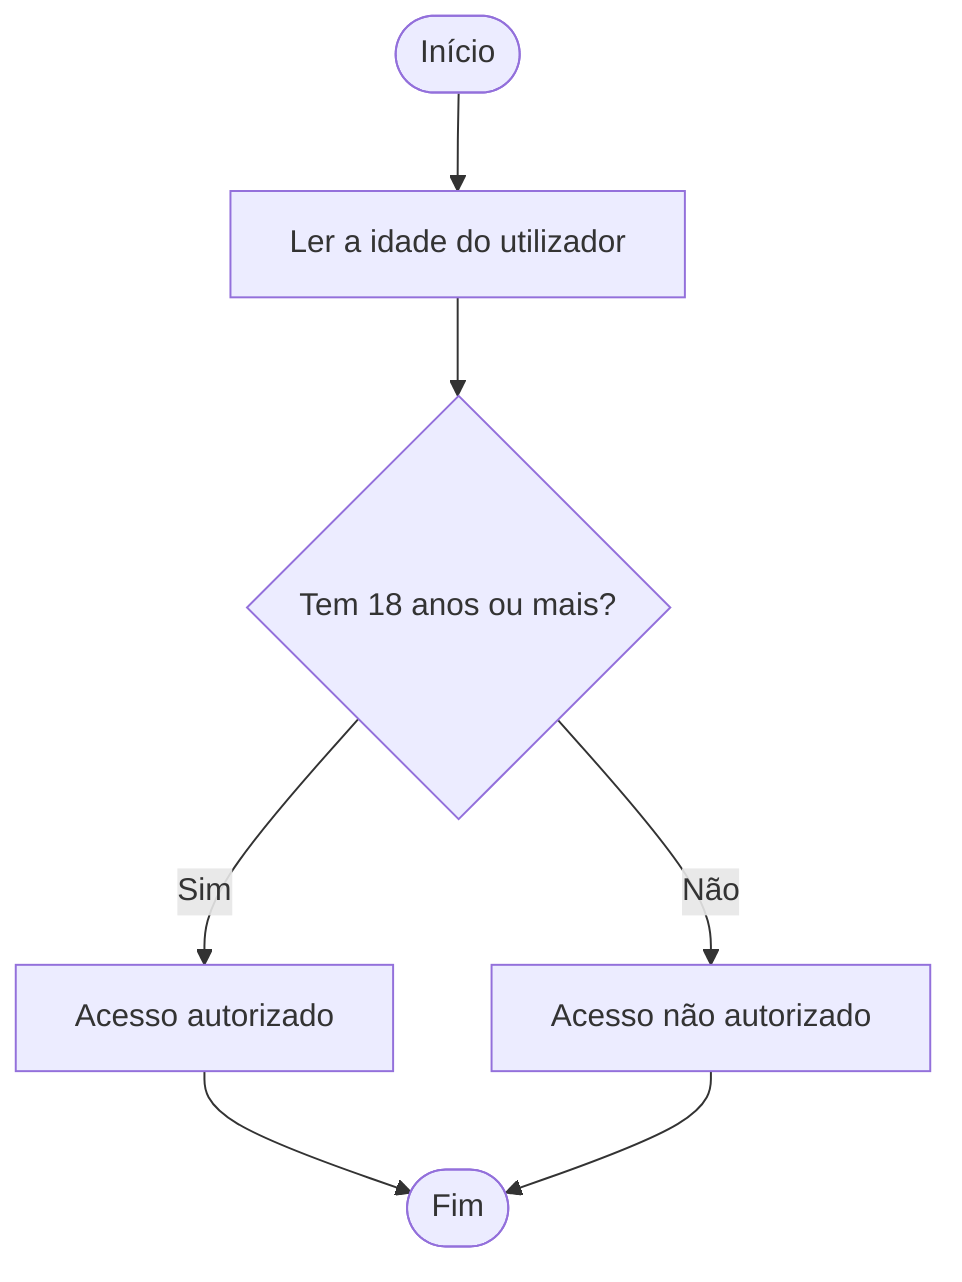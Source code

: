 flowchart TD
    A([Início]) --> B[Ler a idade do utilizador]
    B --> C{Tem 18 anos ou mais?}
    C -- Sim --> D[Acesso autorizado]
    C -- Não --> E[Acesso não autorizado]
    D --> F([Fim])
    E --> F([Fim])